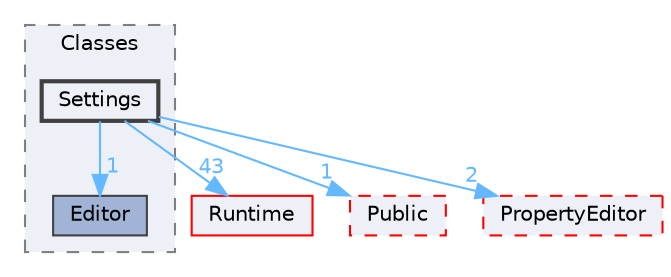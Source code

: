 digraph "Settings"
{
 // INTERACTIVE_SVG=YES
 // LATEX_PDF_SIZE
  bgcolor="transparent";
  edge [fontname=Helvetica,fontsize=10,labelfontname=Helvetica,labelfontsize=10];
  node [fontname=Helvetica,fontsize=10,shape=box,height=0.2,width=0.4];
  compound=true
  subgraph clusterdir_0d13eddcba6027e8ab9d61accf84dcff {
    graph [ bgcolor="#edf0f7", pencolor="grey50", label="Classes", fontname=Helvetica,fontsize=10 style="filled,dashed", URL="dir_0d13eddcba6027e8ab9d61accf84dcff.html",tooltip=""]
  dir_96c37953b42ac231ddd475da6d2574d8 [label="Editor", fillcolor="#a2b4d6", color="grey25", style="filled", URL="dir_96c37953b42ac231ddd475da6d2574d8.html",tooltip=""];
  dir_7b60f686e3537d28f59851bf0a4b55df [label="Settings", fillcolor="#edf0f7", color="grey25", style="filled,bold", URL="dir_7b60f686e3537d28f59851bf0a4b55df.html",tooltip=""];
  }
  dir_7536b172fbd480bfd146a1b1acd6856b [label="Runtime", fillcolor="#edf0f7", color="red", style="filled", URL="dir_7536b172fbd480bfd146a1b1acd6856b.html",tooltip=""];
  dir_978a81d20f5a53c90067a06992956062 [label="Public", fillcolor="#edf0f7", color="red", style="filled,dashed", URL="dir_978a81d20f5a53c90067a06992956062.html",tooltip=""];
  dir_d1fe7a7be36f79b0b0b08c66e8a279df [label="PropertyEditor", fillcolor="#edf0f7", color="red", style="filled,dashed", URL="dir_d1fe7a7be36f79b0b0b08c66e8a279df.html",tooltip=""];
  dir_7b60f686e3537d28f59851bf0a4b55df->dir_7536b172fbd480bfd146a1b1acd6856b [headlabel="43", labeldistance=1.5 headhref="dir_001030_000984.html" href="dir_001030_000984.html" color="steelblue1" fontcolor="steelblue1"];
  dir_7b60f686e3537d28f59851bf0a4b55df->dir_96c37953b42ac231ddd475da6d2574d8 [headlabel="1", labeldistance=1.5 headhref="dir_001030_000358.html" href="dir_001030_000358.html" color="steelblue1" fontcolor="steelblue1"];
  dir_7b60f686e3537d28f59851bf0a4b55df->dir_978a81d20f5a53c90067a06992956062 [headlabel="1", labeldistance=1.5 headhref="dir_001030_000930.html" href="dir_001030_000930.html" color="steelblue1" fontcolor="steelblue1"];
  dir_7b60f686e3537d28f59851bf0a4b55df->dir_d1fe7a7be36f79b0b0b08c66e8a279df [headlabel="2", labeldistance=1.5 headhref="dir_001030_000781.html" href="dir_001030_000781.html" color="steelblue1" fontcolor="steelblue1"];
}
